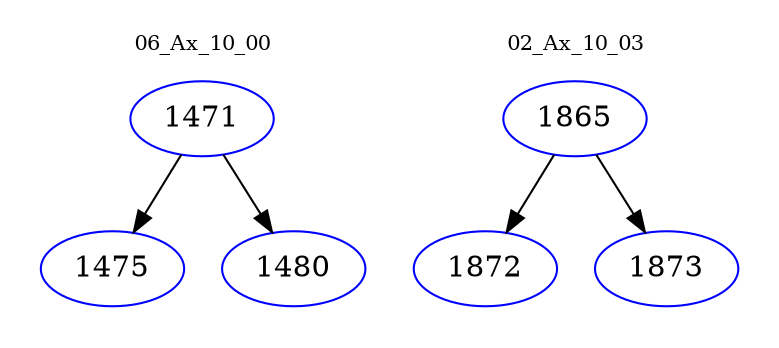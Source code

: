digraph{
subgraph cluster_0 {
color = white
label = "06_Ax_10_00";
fontsize=10;
T0_1471 [label="1471", color="blue"]
T0_1471 -> T0_1475 [color="black"]
T0_1475 [label="1475", color="blue"]
T0_1471 -> T0_1480 [color="black"]
T0_1480 [label="1480", color="blue"]
}
subgraph cluster_1 {
color = white
label = "02_Ax_10_03";
fontsize=10;
T1_1865 [label="1865", color="blue"]
T1_1865 -> T1_1872 [color="black"]
T1_1872 [label="1872", color="blue"]
T1_1865 -> T1_1873 [color="black"]
T1_1873 [label="1873", color="blue"]
}
}

